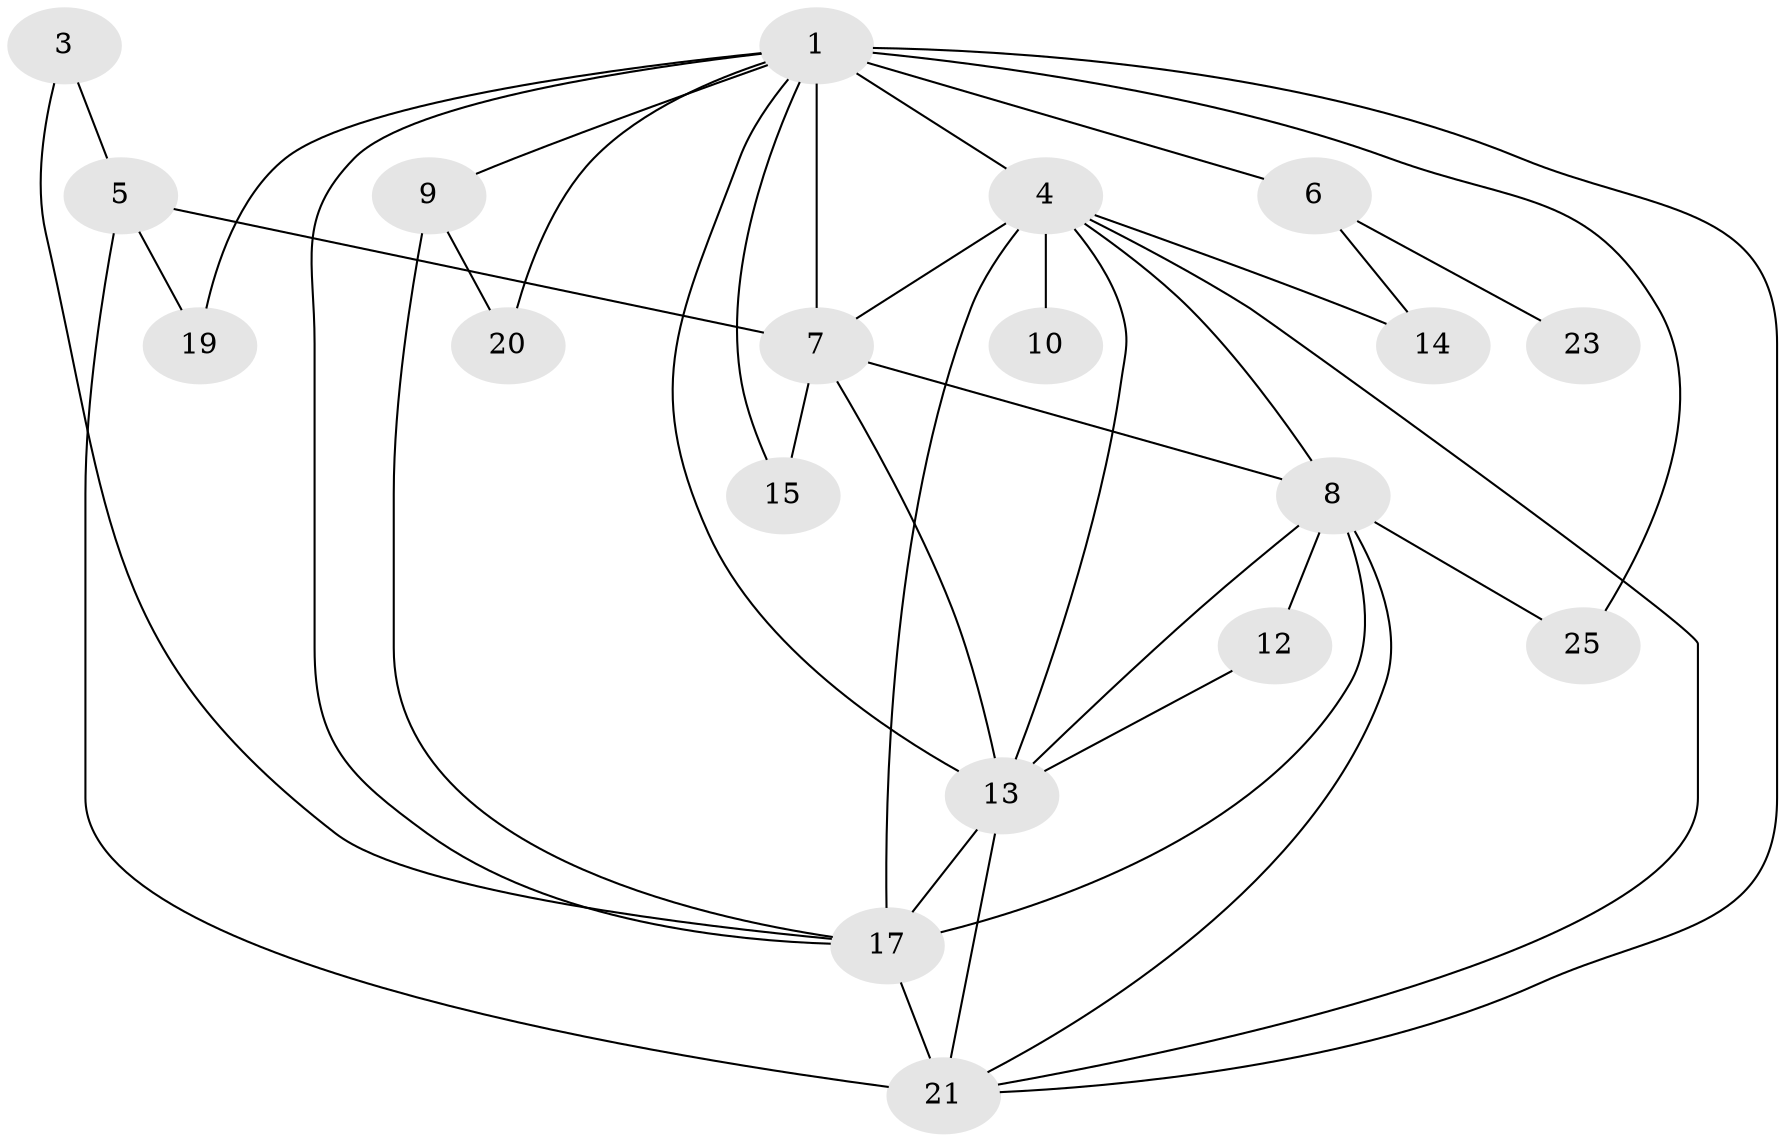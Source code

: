 // original degree distribution, {2: 0.31868131868131866, 0: 0.10989010989010989, 7: 0.04395604395604396, 5: 0.06593406593406594, 3: 0.16483516483516483, 4: 0.13186813186813187, 6: 0.03296703296703297, 1: 0.12087912087912088, 10: 0.01098901098901099}
// Generated by graph-tools (version 1.1) at 2025/47/03/04/25 22:47:59]
// undirected, 19 vertices, 39 edges
graph export_dot {
  node [color=gray90,style=filled];
  1;
  3;
  4;
  5;
  6;
  7;
  8;
  9;
  10;
  12;
  13;
  14;
  15;
  17;
  19;
  20;
  21;
  23;
  25;
  1 -- 4 [weight=3.0];
  1 -- 6 [weight=2.0];
  1 -- 7 [weight=2.0];
  1 -- 9 [weight=2.0];
  1 -- 13 [weight=1.0];
  1 -- 15 [weight=1.0];
  1 -- 17 [weight=1.0];
  1 -- 19 [weight=1.0];
  1 -- 20 [weight=1.0];
  1 -- 21 [weight=1.0];
  1 -- 25 [weight=1.0];
  3 -- 5 [weight=1.0];
  3 -- 17 [weight=1.0];
  4 -- 7 [weight=1.0];
  4 -- 8 [weight=3.0];
  4 -- 10 [weight=1.0];
  4 -- 13 [weight=1.0];
  4 -- 14 [weight=2.0];
  4 -- 17 [weight=3.0];
  4 -- 21 [weight=1.0];
  5 -- 7 [weight=3.0];
  5 -- 19 [weight=1.0];
  5 -- 21 [weight=3.0];
  6 -- 14 [weight=1.0];
  6 -- 23 [weight=1.0];
  7 -- 8 [weight=1.0];
  7 -- 13 [weight=2.0];
  7 -- 15 [weight=1.0];
  8 -- 12 [weight=1.0];
  8 -- 13 [weight=1.0];
  8 -- 17 [weight=2.0];
  8 -- 21 [weight=3.0];
  8 -- 25 [weight=1.0];
  9 -- 17 [weight=1.0];
  9 -- 20 [weight=3.0];
  12 -- 13 [weight=1.0];
  13 -- 17 [weight=1.0];
  13 -- 21 [weight=2.0];
  17 -- 21 [weight=4.0];
}
